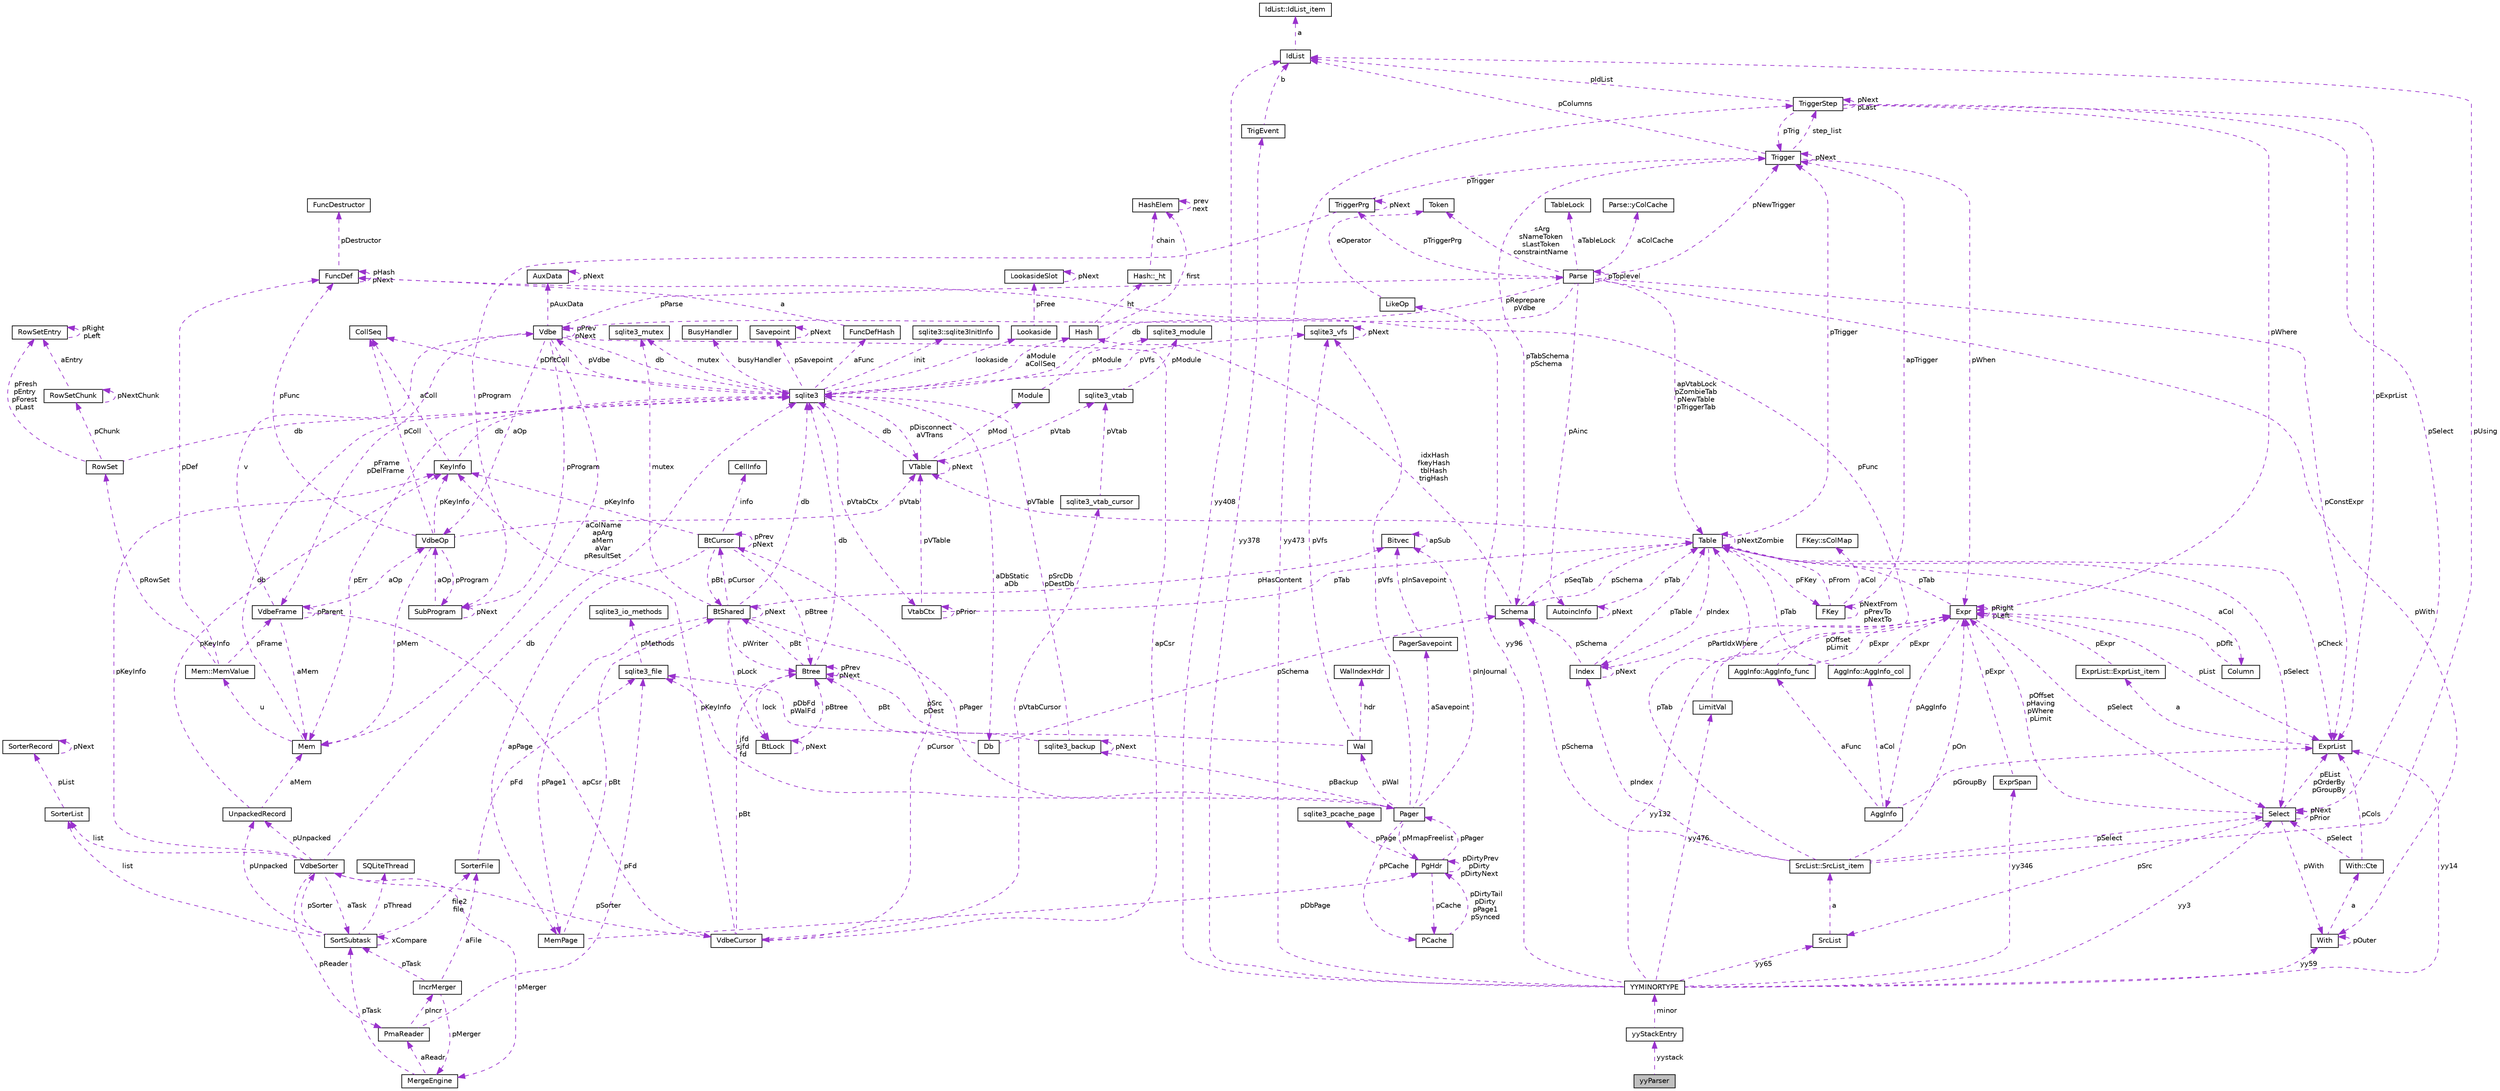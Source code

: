 digraph "yyParser"
{
  edge [fontname="Helvetica",fontsize="10",labelfontname="Helvetica",labelfontsize="10"];
  node [fontname="Helvetica",fontsize="10",shape=record];
  Node1 [label="yyParser",height=0.2,width=0.4,color="black", fillcolor="grey75", style="filled", fontcolor="black"];
  Node2 -> Node1 [dir="back",color="darkorchid3",fontsize="10",style="dashed",label=" yystack" ,fontname="Helvetica"];
  Node2 [label="yyStackEntry",height=0.2,width=0.4,color="black", fillcolor="white", style="filled",URL="$d8/d27/structyy_stack_entry.html"];
  Node3 -> Node2 [dir="back",color="darkorchid3",fontsize="10",style="dashed",label=" minor" ,fontname="Helvetica"];
  Node3 [label="YYMINORTYPE",height=0.2,width=0.4,color="black", fillcolor="white", style="filled",URL="$d7/d85/union_y_y_m_i_n_o_r_t_y_p_e.html"];
  Node4 -> Node3 [dir="back",color="darkorchid3",fontsize="10",style="dashed",label=" yy473" ,fontname="Helvetica"];
  Node4 [label="TriggerStep",height=0.2,width=0.4,color="black", fillcolor="white", style="filled",URL="$d6/d6c/struct_trigger_step.html"];
  Node4 -> Node4 [dir="back",color="darkorchid3",fontsize="10",style="dashed",label=" pNext\npLast" ,fontname="Helvetica"];
  Node5 -> Node4 [dir="back",color="darkorchid3",fontsize="10",style="dashed",label=" pWhere" ,fontname="Helvetica"];
  Node5 [label="Expr",height=0.2,width=0.4,color="black", fillcolor="white", style="filled",URL="$d1/dbc/struct_expr.html"];
  Node6 -> Node5 [dir="back",color="darkorchid3",fontsize="10",style="dashed",label=" pAggInfo" ,fontname="Helvetica"];
  Node6 [label="AggInfo",height=0.2,width=0.4,color="black", fillcolor="white", style="filled",URL="$d6/d85/struct_agg_info.html"];
  Node7 -> Node6 [dir="back",color="darkorchid3",fontsize="10",style="dashed",label=" aCol" ,fontname="Helvetica"];
  Node7 [label="AggInfo::AggInfo_col",height=0.2,width=0.4,color="black", fillcolor="white", style="filled",URL="$d8/dbd/struct_agg_info_1_1_agg_info__col.html"];
  Node5 -> Node7 [dir="back",color="darkorchid3",fontsize="10",style="dashed",label=" pExpr" ,fontname="Helvetica"];
  Node8 -> Node7 [dir="back",color="darkorchid3",fontsize="10",style="dashed",label=" pTab" ,fontname="Helvetica"];
  Node8 [label="Table",height=0.2,width=0.4,color="black", fillcolor="white", style="filled",URL="$d5/d0d/struct_table.html"];
  Node9 -> Node8 [dir="back",color="darkorchid3",fontsize="10",style="dashed",label=" pSchema" ,fontname="Helvetica"];
  Node9 [label="Schema",height=0.2,width=0.4,color="black", fillcolor="white", style="filled",URL="$df/d15/struct_schema.html"];
  Node8 -> Node9 [dir="back",color="darkorchid3",fontsize="10",style="dashed",label=" pSeqTab" ,fontname="Helvetica"];
  Node10 -> Node9 [dir="back",color="darkorchid3",fontsize="10",style="dashed",label=" idxHash\nfkeyHash\ntblHash\ntrigHash" ,fontname="Helvetica"];
  Node10 [label="Hash",height=0.2,width=0.4,color="black", fillcolor="white", style="filled",URL="$d2/d7a/struct_hash.html"];
  Node11 -> Node10 [dir="back",color="darkorchid3",fontsize="10",style="dashed",label=" ht" ,fontname="Helvetica"];
  Node11 [label="Hash::_ht",height=0.2,width=0.4,color="black", fillcolor="white", style="filled",URL="$dd/d00/struct_hash_1_1__ht.html"];
  Node12 -> Node11 [dir="back",color="darkorchid3",fontsize="10",style="dashed",label=" chain" ,fontname="Helvetica"];
  Node12 [label="HashElem",height=0.2,width=0.4,color="black", fillcolor="white", style="filled",URL="$df/d01/struct_hash_elem.html"];
  Node12 -> Node12 [dir="back",color="darkorchid3",fontsize="10",style="dashed",label=" prev\nnext" ,fontname="Helvetica"];
  Node12 -> Node10 [dir="back",color="darkorchid3",fontsize="10",style="dashed",label=" first" ,fontname="Helvetica"];
  Node13 -> Node8 [dir="back",color="darkorchid3",fontsize="10",style="dashed",label=" aCol" ,fontname="Helvetica"];
  Node13 [label="Column",height=0.2,width=0.4,color="black", fillcolor="white", style="filled",URL="$d0/d14/struct_column.html"];
  Node5 -> Node13 [dir="back",color="darkorchid3",fontsize="10",style="dashed",label=" pDflt" ,fontname="Helvetica"];
  Node14 -> Node8 [dir="back",color="darkorchid3",fontsize="10",style="dashed",label=" pFKey" ,fontname="Helvetica"];
  Node14 [label="FKey",height=0.2,width=0.4,color="black", fillcolor="white", style="filled",URL="$d0/dbd/struct_f_key.html"];
  Node15 -> Node14 [dir="back",color="darkorchid3",fontsize="10",style="dashed",label=" aCol" ,fontname="Helvetica"];
  Node15 [label="FKey::sColMap",height=0.2,width=0.4,color="black", fillcolor="white", style="filled",URL="$d9/dce/struct_f_key_1_1s_col_map.html"];
  Node14 -> Node14 [dir="back",color="darkorchid3",fontsize="10",style="dashed",label=" pNextFrom\npPrevTo\npNextTo" ,fontname="Helvetica"];
  Node8 -> Node14 [dir="back",color="darkorchid3",fontsize="10",style="dashed",label=" pFrom" ,fontname="Helvetica"];
  Node16 -> Node14 [dir="back",color="darkorchid3",fontsize="10",style="dashed",label=" apTrigger" ,fontname="Helvetica"];
  Node16 [label="Trigger",height=0.2,width=0.4,color="black", fillcolor="white", style="filled",URL="$d1/dd9/struct_trigger.html"];
  Node4 -> Node16 [dir="back",color="darkorchid3",fontsize="10",style="dashed",label=" step_list" ,fontname="Helvetica"];
  Node9 -> Node16 [dir="back",color="darkorchid3",fontsize="10",style="dashed",label=" pTabSchema\npSchema" ,fontname="Helvetica"];
  Node5 -> Node16 [dir="back",color="darkorchid3",fontsize="10",style="dashed",label=" pWhen" ,fontname="Helvetica"];
  Node17 -> Node16 [dir="back",color="darkorchid3",fontsize="10",style="dashed",label=" pColumns" ,fontname="Helvetica"];
  Node17 [label="IdList",height=0.2,width=0.4,color="black", fillcolor="white", style="filled",URL="$d6/d05/struct_id_list.html"];
  Node18 -> Node17 [dir="back",color="darkorchid3",fontsize="10",style="dashed",label=" a" ,fontname="Helvetica"];
  Node18 [label="IdList::IdList_item",height=0.2,width=0.4,color="black", fillcolor="white", style="filled",URL="$d2/d66/struct_id_list_1_1_id_list__item.html"];
  Node16 -> Node16 [dir="back",color="darkorchid3",fontsize="10",style="dashed",label=" pNext" ,fontname="Helvetica"];
  Node19 -> Node8 [dir="back",color="darkorchid3",fontsize="10",style="dashed",label=" pVTable" ,fontname="Helvetica"];
  Node19 [label="VTable",height=0.2,width=0.4,color="black", fillcolor="white", style="filled",URL="$db/d7e/struct_v_table.html"];
  Node20 -> Node19 [dir="back",color="darkorchid3",fontsize="10",style="dashed",label=" db" ,fontname="Helvetica"];
  Node20 [label="sqlite3",height=0.2,width=0.4,color="black", fillcolor="white", style="filled",URL="$d9/dcd/structsqlite3.html"];
  Node21 -> Node20 [dir="back",color="darkorchid3",fontsize="10",style="dashed",label=" pErr" ,fontname="Helvetica"];
  Node21 [label="Mem",height=0.2,width=0.4,color="black", fillcolor="white", style="filled",URL="$df/d48/struct_mem.html"];
  Node22 -> Node21 [dir="back",color="darkorchid3",fontsize="10",style="dashed",label=" u" ,fontname="Helvetica"];
  Node22 [label="Mem::MemValue",height=0.2,width=0.4,color="black", fillcolor="white", style="filled",URL="$d0/d3f/union_mem_1_1_mem_value.html"];
  Node23 -> Node22 [dir="back",color="darkorchid3",fontsize="10",style="dashed",label=" pFrame" ,fontname="Helvetica"];
  Node23 [label="VdbeFrame",height=0.2,width=0.4,color="black", fillcolor="white", style="filled",URL="$de/d74/struct_vdbe_frame.html"];
  Node21 -> Node23 [dir="back",color="darkorchid3",fontsize="10",style="dashed",label=" aMem" ,fontname="Helvetica"];
  Node24 -> Node23 [dir="back",color="darkorchid3",fontsize="10",style="dashed",label=" v" ,fontname="Helvetica"];
  Node24 [label="Vdbe",height=0.2,width=0.4,color="black", fillcolor="white", style="filled",URL="$db/df8/struct_vdbe.html"];
  Node24 -> Node24 [dir="back",color="darkorchid3",fontsize="10",style="dashed",label=" pPrev\npNext" ,fontname="Helvetica"];
  Node21 -> Node24 [dir="back",color="darkorchid3",fontsize="10",style="dashed",label=" aColName\napArg\naMem\naVar\npResultSet" ,fontname="Helvetica"];
  Node20 -> Node24 [dir="back",color="darkorchid3",fontsize="10",style="dashed",label=" db" ,fontname="Helvetica"];
  Node23 -> Node24 [dir="back",color="darkorchid3",fontsize="10",style="dashed",label=" pFrame\npDelFrame" ,fontname="Helvetica"];
  Node25 -> Node24 [dir="back",color="darkorchid3",fontsize="10",style="dashed",label=" pAuxData" ,fontname="Helvetica"];
  Node25 [label="AuxData",height=0.2,width=0.4,color="black", fillcolor="white", style="filled",URL="$d5/d59/struct_aux_data.html"];
  Node25 -> Node25 [dir="back",color="darkorchid3",fontsize="10",style="dashed",label=" pNext" ,fontname="Helvetica"];
  Node26 -> Node24 [dir="back",color="darkorchid3",fontsize="10",style="dashed",label=" pProgram" ,fontname="Helvetica"];
  Node26 [label="SubProgram",height=0.2,width=0.4,color="black", fillcolor="white", style="filled",URL="$d4/d16/struct_sub_program.html"];
  Node26 -> Node26 [dir="back",color="darkorchid3",fontsize="10",style="dashed",label=" pNext" ,fontname="Helvetica"];
  Node27 -> Node26 [dir="back",color="darkorchid3",fontsize="10",style="dashed",label=" aOp" ,fontname="Helvetica"];
  Node27 [label="VdbeOp",height=0.2,width=0.4,color="black", fillcolor="white", style="filled",URL="$d2/dd9/struct_vdbe_op.html"];
  Node21 -> Node27 [dir="back",color="darkorchid3",fontsize="10",style="dashed",label=" pMem" ,fontname="Helvetica"];
  Node28 -> Node27 [dir="back",color="darkorchid3",fontsize="10",style="dashed",label=" pColl" ,fontname="Helvetica"];
  Node28 [label="CollSeq",height=0.2,width=0.4,color="black", fillcolor="white", style="filled",URL="$d0/d7d/struct_coll_seq.html"];
  Node19 -> Node27 [dir="back",color="darkorchid3",fontsize="10",style="dashed",label=" pVtab" ,fontname="Helvetica"];
  Node26 -> Node27 [dir="back",color="darkorchid3",fontsize="10",style="dashed",label=" pProgram" ,fontname="Helvetica"];
  Node29 -> Node27 [dir="back",color="darkorchid3",fontsize="10",style="dashed",label=" pKeyInfo" ,fontname="Helvetica"];
  Node29 [label="KeyInfo",height=0.2,width=0.4,color="black", fillcolor="white", style="filled",URL="$dc/d2f/struct_key_info.html"];
  Node20 -> Node29 [dir="back",color="darkorchid3",fontsize="10",style="dashed",label=" db" ,fontname="Helvetica"];
  Node28 -> Node29 [dir="back",color="darkorchid3",fontsize="10",style="dashed",label=" aColl" ,fontname="Helvetica"];
  Node30 -> Node27 [dir="back",color="darkorchid3",fontsize="10",style="dashed",label=" pFunc" ,fontname="Helvetica"];
  Node30 [label="FuncDef",height=0.2,width=0.4,color="black", fillcolor="white", style="filled",URL="$df/d38/struct_func_def.html"];
  Node31 -> Node30 [dir="back",color="darkorchid3",fontsize="10",style="dashed",label=" pDestructor" ,fontname="Helvetica"];
  Node31 [label="FuncDestructor",height=0.2,width=0.4,color="black", fillcolor="white", style="filled",URL="$d5/da4/struct_func_destructor.html"];
  Node30 -> Node30 [dir="back",color="darkorchid3",fontsize="10",style="dashed",label=" pHash\npNext" ,fontname="Helvetica"];
  Node32 -> Node24 [dir="back",color="darkorchid3",fontsize="10",style="dashed",label=" apCsr" ,fontname="Helvetica"];
  Node32 [label="VdbeCursor",height=0.2,width=0.4,color="black", fillcolor="white", style="filled",URL="$d5/dd1/struct_vdbe_cursor.html"];
  Node33 -> Node32 [dir="back",color="darkorchid3",fontsize="10",style="dashed",label=" pCursor" ,fontname="Helvetica"];
  Node33 [label="BtCursor",height=0.2,width=0.4,color="black", fillcolor="white", style="filled",URL="$db/d2c/struct_bt_cursor.html"];
  Node33 -> Node33 [dir="back",color="darkorchid3",fontsize="10",style="dashed",label=" pPrev\npNext" ,fontname="Helvetica"];
  Node34 -> Node33 [dir="back",color="darkorchid3",fontsize="10",style="dashed",label=" info" ,fontname="Helvetica"];
  Node34 [label="CellInfo",height=0.2,width=0.4,color="black", fillcolor="white", style="filled",URL="$de/dbe/struct_cell_info.html"];
  Node35 -> Node33 [dir="back",color="darkorchid3",fontsize="10",style="dashed",label=" pBt" ,fontname="Helvetica"];
  Node35 [label="BtShared",height=0.2,width=0.4,color="black", fillcolor="white", style="filled",URL="$d3/d1f/struct_bt_shared.html"];
  Node33 -> Node35 [dir="back",color="darkorchid3",fontsize="10",style="dashed",label=" pCursor" ,fontname="Helvetica"];
  Node35 -> Node35 [dir="back",color="darkorchid3",fontsize="10",style="dashed",label=" pNext" ,fontname="Helvetica"];
  Node20 -> Node35 [dir="back",color="darkorchid3",fontsize="10",style="dashed",label=" db" ,fontname="Helvetica"];
  Node36 -> Node35 [dir="back",color="darkorchid3",fontsize="10",style="dashed",label=" pHasContent" ,fontname="Helvetica"];
  Node36 [label="Bitvec",height=0.2,width=0.4,color="black", fillcolor="white", style="filled",URL="$d1/d89/struct_bitvec.html"];
  Node36 -> Node36 [dir="back",color="darkorchid3",fontsize="10",style="dashed",label=" apSub" ,fontname="Helvetica"];
  Node37 -> Node35 [dir="back",color="darkorchid3",fontsize="10",style="dashed",label=" mutex" ,fontname="Helvetica"];
  Node37 [label="sqlite3_mutex",height=0.2,width=0.4,color="black", fillcolor="white", style="filled",URL="$d5/d3c/structsqlite3__mutex.html"];
  Node38 -> Node35 [dir="back",color="darkorchid3",fontsize="10",style="dashed",label=" pLock" ,fontname="Helvetica"];
  Node38 [label="BtLock",height=0.2,width=0.4,color="black", fillcolor="white", style="filled",URL="$d1/d28/struct_bt_lock.html"];
  Node38 -> Node38 [dir="back",color="darkorchid3",fontsize="10",style="dashed",label=" pNext" ,fontname="Helvetica"];
  Node39 -> Node38 [dir="back",color="darkorchid3",fontsize="10",style="dashed",label=" pBtree" ,fontname="Helvetica"];
  Node39 [label="Btree",height=0.2,width=0.4,color="black", fillcolor="white", style="filled",URL="$d9/d90/struct_btree.html"];
  Node35 -> Node39 [dir="back",color="darkorchid3",fontsize="10",style="dashed",label=" pBt" ,fontname="Helvetica"];
  Node20 -> Node39 [dir="back",color="darkorchid3",fontsize="10",style="dashed",label=" db" ,fontname="Helvetica"];
  Node38 -> Node39 [dir="back",color="darkorchid3",fontsize="10",style="dashed",label=" lock" ,fontname="Helvetica"];
  Node39 -> Node39 [dir="back",color="darkorchid3",fontsize="10",style="dashed",label=" pPrev\npNext" ,fontname="Helvetica"];
  Node40 -> Node35 [dir="back",color="darkorchid3",fontsize="10",style="dashed",label=" pPage1" ,fontname="Helvetica"];
  Node40 [label="MemPage",height=0.2,width=0.4,color="black", fillcolor="white", style="filled",URL="$d8/d9f/struct_mem_page.html"];
  Node35 -> Node40 [dir="back",color="darkorchid3",fontsize="10",style="dashed",label=" pBt" ,fontname="Helvetica"];
  Node41 -> Node40 [dir="back",color="darkorchid3",fontsize="10",style="dashed",label=" pDbPage" ,fontname="Helvetica"];
  Node41 [label="PgHdr",height=0.2,width=0.4,color="black", fillcolor="white", style="filled",URL="$d7/de5/struct_pg_hdr.html"];
  Node42 -> Node41 [dir="back",color="darkorchid3",fontsize="10",style="dashed",label=" pPage" ,fontname="Helvetica"];
  Node42 [label="sqlite3_pcache_page",height=0.2,width=0.4,color="black", fillcolor="white", style="filled",URL="$d8/d72/structsqlite3__pcache__page.html"];
  Node43 -> Node41 [dir="back",color="darkorchid3",fontsize="10",style="dashed",label=" pCache" ,fontname="Helvetica"];
  Node43 [label="PCache",height=0.2,width=0.4,color="black", fillcolor="white", style="filled",URL="$d3/d3e/struct_p_cache.html"];
  Node41 -> Node43 [dir="back",color="darkorchid3",fontsize="10",style="dashed",label=" pDirtyTail\npDirty\npPage1\npSynced" ,fontname="Helvetica"];
  Node41 -> Node41 [dir="back",color="darkorchid3",fontsize="10",style="dashed",label=" pDirtyPrev\npDirty\npDirtyNext" ,fontname="Helvetica"];
  Node44 -> Node41 [dir="back",color="darkorchid3",fontsize="10",style="dashed",label=" pPager" ,fontname="Helvetica"];
  Node44 [label="Pager",height=0.2,width=0.4,color="black", fillcolor="white", style="filled",URL="$d0/dba/struct_pager.html"];
  Node43 -> Node44 [dir="back",color="darkorchid3",fontsize="10",style="dashed",label=" pPCache" ,fontname="Helvetica"];
  Node45 -> Node44 [dir="back",color="darkorchid3",fontsize="10",style="dashed",label=" pBackup" ,fontname="Helvetica"];
  Node45 [label="sqlite3_backup",height=0.2,width=0.4,color="black", fillcolor="white", style="filled",URL="$d4/da8/structsqlite3__backup.html"];
  Node45 -> Node45 [dir="back",color="darkorchid3",fontsize="10",style="dashed",label=" pNext" ,fontname="Helvetica"];
  Node20 -> Node45 [dir="back",color="darkorchid3",fontsize="10",style="dashed",label=" pSrcDb\npDestDb" ,fontname="Helvetica"];
  Node39 -> Node45 [dir="back",color="darkorchid3",fontsize="10",style="dashed",label=" pSrc\npDest" ,fontname="Helvetica"];
  Node36 -> Node44 [dir="back",color="darkorchid3",fontsize="10",style="dashed",label=" pInJournal" ,fontname="Helvetica"];
  Node46 -> Node44 [dir="back",color="darkorchid3",fontsize="10",style="dashed",label=" jfd\nsjfd\nfd" ,fontname="Helvetica"];
  Node46 [label="sqlite3_file",height=0.2,width=0.4,color="black", fillcolor="white", style="filled",URL="$db/db0/structsqlite3__file.html"];
  Node47 -> Node46 [dir="back",color="darkorchid3",fontsize="10",style="dashed",label=" pMethods" ,fontname="Helvetica"];
  Node47 [label="sqlite3_io_methods",height=0.2,width=0.4,color="black", fillcolor="white", style="filled",URL="$d9/df3/structsqlite3__io__methods.html"];
  Node48 -> Node44 [dir="back",color="darkorchid3",fontsize="10",style="dashed",label=" pVfs" ,fontname="Helvetica"];
  Node48 [label="sqlite3_vfs",height=0.2,width=0.4,color="black", fillcolor="white", style="filled",URL="$d3/d36/structsqlite3__vfs.html"];
  Node48 -> Node48 [dir="back",color="darkorchid3",fontsize="10",style="dashed",label=" pNext" ,fontname="Helvetica"];
  Node41 -> Node44 [dir="back",color="darkorchid3",fontsize="10",style="dashed",label=" pMmapFreelist" ,fontname="Helvetica"];
  Node49 -> Node44 [dir="back",color="darkorchid3",fontsize="10",style="dashed",label=" pWal" ,fontname="Helvetica"];
  Node49 [label="Wal",height=0.2,width=0.4,color="black", fillcolor="white", style="filled",URL="$d6/d4d/struct_wal.html"];
  Node46 -> Node49 [dir="back",color="darkorchid3",fontsize="10",style="dashed",label=" pDbFd\npWalFd" ,fontname="Helvetica"];
  Node48 -> Node49 [dir="back",color="darkorchid3",fontsize="10",style="dashed",label=" pVfs" ,fontname="Helvetica"];
  Node50 -> Node49 [dir="back",color="darkorchid3",fontsize="10",style="dashed",label=" hdr" ,fontname="Helvetica"];
  Node50 [label="WalIndexHdr",height=0.2,width=0.4,color="black", fillcolor="white", style="filled",URL="$d8/de9/struct_wal_index_hdr.html"];
  Node51 -> Node44 [dir="back",color="darkorchid3",fontsize="10",style="dashed",label=" aSavepoint" ,fontname="Helvetica"];
  Node51 [label="PagerSavepoint",height=0.2,width=0.4,color="black", fillcolor="white", style="filled",URL="$de/deb/struct_pager_savepoint.html"];
  Node36 -> Node51 [dir="back",color="darkorchid3",fontsize="10",style="dashed",label=" pInSavepoint" ,fontname="Helvetica"];
  Node39 -> Node35 [dir="back",color="darkorchid3",fontsize="10",style="dashed",label=" pWriter" ,fontname="Helvetica"];
  Node44 -> Node35 [dir="back",color="darkorchid3",fontsize="10",style="dashed",label=" pPager" ,fontname="Helvetica"];
  Node40 -> Node33 [dir="back",color="darkorchid3",fontsize="10",style="dashed",label=" apPage" ,fontname="Helvetica"];
  Node29 -> Node33 [dir="back",color="darkorchid3",fontsize="10",style="dashed",label=" pKeyInfo" ,fontname="Helvetica"];
  Node39 -> Node33 [dir="back",color="darkorchid3",fontsize="10",style="dashed",label=" pBtree" ,fontname="Helvetica"];
  Node52 -> Node32 [dir="back",color="darkorchid3",fontsize="10",style="dashed",label=" pVtabCursor" ,fontname="Helvetica"];
  Node52 [label="sqlite3_vtab_cursor",height=0.2,width=0.4,color="black", fillcolor="white", style="filled",URL="$d3/d17/structsqlite3__vtab__cursor.html"];
  Node53 -> Node52 [dir="back",color="darkorchid3",fontsize="10",style="dashed",label=" pVtab" ,fontname="Helvetica"];
  Node53 [label="sqlite3_vtab",height=0.2,width=0.4,color="black", fillcolor="white", style="filled",URL="$d3/d12/structsqlite3__vtab.html"];
  Node54 -> Node53 [dir="back",color="darkorchid3",fontsize="10",style="dashed",label=" pModule" ,fontname="Helvetica"];
  Node54 [label="sqlite3_module",height=0.2,width=0.4,color="black", fillcolor="white", style="filled",URL="$dd/de4/structsqlite3__module.html"];
  Node55 -> Node32 [dir="back",color="darkorchid3",fontsize="10",style="dashed",label=" pSorter" ,fontname="Helvetica"];
  Node55 [label="VdbeSorter",height=0.2,width=0.4,color="black", fillcolor="white", style="filled",URL="$d3/d85/struct_vdbe_sorter.html"];
  Node56 -> Node55 [dir="back",color="darkorchid3",fontsize="10",style="dashed",label=" list" ,fontname="Helvetica"];
  Node56 [label="SorterList",height=0.2,width=0.4,color="black", fillcolor="white", style="filled",URL="$db/de4/struct_sorter_list.html"];
  Node57 -> Node56 [dir="back",color="darkorchid3",fontsize="10",style="dashed",label=" pList" ,fontname="Helvetica"];
  Node57 [label="SorterRecord",height=0.2,width=0.4,color="black", fillcolor="white", style="filled",URL="$da/d71/struct_sorter_record.html"];
  Node57 -> Node57 [dir="back",color="darkorchid3",fontsize="10",style="dashed",label=" pNext" ,fontname="Helvetica"];
  Node20 -> Node55 [dir="back",color="darkorchid3",fontsize="10",style="dashed",label=" db" ,fontname="Helvetica"];
  Node58 -> Node55 [dir="back",color="darkorchid3",fontsize="10",style="dashed",label=" pMerger" ,fontname="Helvetica"];
  Node58 [label="MergeEngine",height=0.2,width=0.4,color="black", fillcolor="white", style="filled",URL="$d0/db7/struct_merge_engine.html"];
  Node59 -> Node58 [dir="back",color="darkorchid3",fontsize="10",style="dashed",label=" aReadr" ,fontname="Helvetica"];
  Node59 [label="PmaReader",height=0.2,width=0.4,color="black", fillcolor="white", style="filled",URL="$de/d4a/struct_pma_reader.html"];
  Node46 -> Node59 [dir="back",color="darkorchid3",fontsize="10",style="dashed",label=" pFd" ,fontname="Helvetica"];
  Node60 -> Node59 [dir="back",color="darkorchid3",fontsize="10",style="dashed",label=" pIncr" ,fontname="Helvetica"];
  Node60 [label="IncrMerger",height=0.2,width=0.4,color="black", fillcolor="white", style="filled",URL="$dd/dd9/struct_incr_merger.html"];
  Node58 -> Node60 [dir="back",color="darkorchid3",fontsize="10",style="dashed",label=" pMerger" ,fontname="Helvetica"];
  Node61 -> Node60 [dir="back",color="darkorchid3",fontsize="10",style="dashed",label=" aFile" ,fontname="Helvetica"];
  Node61 [label="SorterFile",height=0.2,width=0.4,color="black", fillcolor="white", style="filled",URL="$d7/d17/struct_sorter_file.html"];
  Node46 -> Node61 [dir="back",color="darkorchid3",fontsize="10",style="dashed",label=" pFd" ,fontname="Helvetica"];
  Node62 -> Node60 [dir="back",color="darkorchid3",fontsize="10",style="dashed",label=" pTask" ,fontname="Helvetica"];
  Node62 [label="SortSubtask",height=0.2,width=0.4,color="black", fillcolor="white", style="filled",URL="$d9/db9/struct_sort_subtask.html"];
  Node56 -> Node62 [dir="back",color="darkorchid3",fontsize="10",style="dashed",label=" list" ,fontname="Helvetica"];
  Node55 -> Node62 [dir="back",color="darkorchid3",fontsize="10",style="dashed",label=" pSorter" ,fontname="Helvetica"];
  Node63 -> Node62 [dir="back",color="darkorchid3",fontsize="10",style="dashed",label=" pThread" ,fontname="Helvetica"];
  Node63 [label="SQLiteThread",height=0.2,width=0.4,color="black", fillcolor="white", style="filled",URL="$d7/d64/struct_s_q_lite_thread.html"];
  Node64 -> Node62 [dir="back",color="darkorchid3",fontsize="10",style="dashed",label=" pUnpacked" ,fontname="Helvetica"];
  Node64 [label="UnpackedRecord",height=0.2,width=0.4,color="black", fillcolor="white", style="filled",URL="$d9/d48/struct_unpacked_record.html"];
  Node21 -> Node64 [dir="back",color="darkorchid3",fontsize="10",style="dashed",label=" aMem" ,fontname="Helvetica"];
  Node29 -> Node64 [dir="back",color="darkorchid3",fontsize="10",style="dashed",label=" pKeyInfo" ,fontname="Helvetica"];
  Node61 -> Node62 [dir="back",color="darkorchid3",fontsize="10",style="dashed",label=" file2\nfile" ,fontname="Helvetica"];
  Node62 -> Node62 [dir="back",color="darkorchid3",fontsize="10",style="dashed",label=" xCompare" ,fontname="Helvetica"];
  Node62 -> Node58 [dir="back",color="darkorchid3",fontsize="10",style="dashed",label=" pTask" ,fontname="Helvetica"];
  Node59 -> Node55 [dir="back",color="darkorchid3",fontsize="10",style="dashed",label=" pReader" ,fontname="Helvetica"];
  Node29 -> Node55 [dir="back",color="darkorchid3",fontsize="10",style="dashed",label=" pKeyInfo" ,fontname="Helvetica"];
  Node64 -> Node55 [dir="back",color="darkorchid3",fontsize="10",style="dashed",label=" pUnpacked" ,fontname="Helvetica"];
  Node62 -> Node55 [dir="back",color="darkorchid3",fontsize="10",style="dashed",label=" aTask" ,fontname="Helvetica"];
  Node29 -> Node32 [dir="back",color="darkorchid3",fontsize="10",style="dashed",label=" pKeyInfo" ,fontname="Helvetica"];
  Node39 -> Node32 [dir="back",color="darkorchid3",fontsize="10",style="dashed",label=" pBt" ,fontname="Helvetica"];
  Node65 -> Node24 [dir="back",color="darkorchid3",fontsize="10",style="dashed",label=" pParse" ,fontname="Helvetica"];
  Node65 [label="Parse",height=0.2,width=0.4,color="black", fillcolor="white", style="filled",URL="$d6/dea/struct_parse.html"];
  Node24 -> Node65 [dir="back",color="darkorchid3",fontsize="10",style="dashed",label=" pReprepare\npVdbe" ,fontname="Helvetica"];
  Node20 -> Node65 [dir="back",color="darkorchid3",fontsize="10",style="dashed",label=" db" ,fontname="Helvetica"];
  Node66 -> Node65 [dir="back",color="darkorchid3",fontsize="10",style="dashed",label=" aTableLock" ,fontname="Helvetica"];
  Node66 [label="TableLock",height=0.2,width=0.4,color="black", fillcolor="white", style="filled",URL="$df/de3/struct_table_lock.html"];
  Node67 -> Node65 [dir="back",color="darkorchid3",fontsize="10",style="dashed",label=" sArg\nsNameToken\nsLastToken\nconstraintName" ,fontname="Helvetica"];
  Node67 [label="Token",height=0.2,width=0.4,color="black", fillcolor="white", style="filled",URL="$d9/d27/struct_token.html"];
  Node68 -> Node65 [dir="back",color="darkorchid3",fontsize="10",style="dashed",label=" pWith" ,fontname="Helvetica"];
  Node68 [label="With",height=0.2,width=0.4,color="black", fillcolor="white", style="filled",URL="$d9/d07/struct_with.html"];
  Node69 -> Node68 [dir="back",color="darkorchid3",fontsize="10",style="dashed",label=" a" ,fontname="Helvetica"];
  Node69 [label="With::Cte",height=0.2,width=0.4,color="black", fillcolor="white", style="filled",URL="$d2/d0c/struct_with_1_1_cte.html"];
  Node70 -> Node69 [dir="back",color="darkorchid3",fontsize="10",style="dashed",label=" pSelect" ,fontname="Helvetica"];
  Node70 [label="Select",height=0.2,width=0.4,color="black", fillcolor="white", style="filled",URL="$d2/d1c/struct_select.html"];
  Node5 -> Node70 [dir="back",color="darkorchid3",fontsize="10",style="dashed",label=" pOffset\npHaving\npWhere\npLimit" ,fontname="Helvetica"];
  Node68 -> Node70 [dir="back",color="darkorchid3",fontsize="10",style="dashed",label=" pWith" ,fontname="Helvetica"];
  Node70 -> Node70 [dir="back",color="darkorchid3",fontsize="10",style="dashed",label=" pNext\npPrior" ,fontname="Helvetica"];
  Node71 -> Node70 [dir="back",color="darkorchid3",fontsize="10",style="dashed",label=" pSrc" ,fontname="Helvetica"];
  Node71 [label="SrcList",height=0.2,width=0.4,color="black", fillcolor="white", style="filled",URL="$dc/dc1/struct_src_list.html"];
  Node72 -> Node71 [dir="back",color="darkorchid3",fontsize="10",style="dashed",label=" a" ,fontname="Helvetica"];
  Node72 [label="SrcList::SrcList_item",height=0.2,width=0.4,color="black", fillcolor="white", style="filled",URL="$d4/dc2/struct_src_list_1_1_src_list__item.html"];
  Node9 -> Node72 [dir="back",color="darkorchid3",fontsize="10",style="dashed",label=" pSchema" ,fontname="Helvetica"];
  Node5 -> Node72 [dir="back",color="darkorchid3",fontsize="10",style="dashed",label=" pOn" ,fontname="Helvetica"];
  Node17 -> Node72 [dir="back",color="darkorchid3",fontsize="10",style="dashed",label=" pUsing" ,fontname="Helvetica"];
  Node8 -> Node72 [dir="back",color="darkorchid3",fontsize="10",style="dashed",label=" pTab" ,fontname="Helvetica"];
  Node70 -> Node72 [dir="back",color="darkorchid3",fontsize="10",style="dashed",label=" pSelect" ,fontname="Helvetica"];
  Node73 -> Node72 [dir="back",color="darkorchid3",fontsize="10",style="dashed",label=" pIndex" ,fontname="Helvetica"];
  Node73 [label="Index",height=0.2,width=0.4,color="black", fillcolor="white", style="filled",URL="$dc/d6f/struct_index.html"];
  Node9 -> Node73 [dir="back",color="darkorchid3",fontsize="10",style="dashed",label=" pSchema" ,fontname="Helvetica"];
  Node5 -> Node73 [dir="back",color="darkorchid3",fontsize="10",style="dashed",label=" pPartIdxWhere" ,fontname="Helvetica"];
  Node8 -> Node73 [dir="back",color="darkorchid3",fontsize="10",style="dashed",label=" pTable" ,fontname="Helvetica"];
  Node73 -> Node73 [dir="back",color="darkorchid3",fontsize="10",style="dashed",label=" pNext" ,fontname="Helvetica"];
  Node74 -> Node70 [dir="back",color="darkorchid3",fontsize="10",style="dashed",label=" pEList\npOrderBy\npGroupBy" ,fontname="Helvetica"];
  Node74 [label="ExprList",height=0.2,width=0.4,color="black", fillcolor="white", style="filled",URL="$de/d20/struct_expr_list.html"];
  Node75 -> Node74 [dir="back",color="darkorchid3",fontsize="10",style="dashed",label=" a" ,fontname="Helvetica"];
  Node75 [label="ExprList::ExprList_item",height=0.2,width=0.4,color="black", fillcolor="white", style="filled",URL="$d8/d73/struct_expr_list_1_1_expr_list__item.html"];
  Node5 -> Node75 [dir="back",color="darkorchid3",fontsize="10",style="dashed",label=" pExpr" ,fontname="Helvetica"];
  Node74 -> Node69 [dir="back",color="darkorchid3",fontsize="10",style="dashed",label=" pCols" ,fontname="Helvetica"];
  Node68 -> Node68 [dir="back",color="darkorchid3",fontsize="10",style="dashed",label=" pOuter" ,fontname="Helvetica"];
  Node76 -> Node65 [dir="back",color="darkorchid3",fontsize="10",style="dashed",label=" aColCache" ,fontname="Helvetica"];
  Node76 [label="Parse::yColCache",height=0.2,width=0.4,color="black", fillcolor="white", style="filled",URL="$dd/de3/struct_parse_1_1y_col_cache.html"];
  Node8 -> Node65 [dir="back",color="darkorchid3",fontsize="10",style="dashed",label=" apVtabLock\npZombieTab\npNewTable\npTriggerTab" ,fontname="Helvetica"];
  Node16 -> Node65 [dir="back",color="darkorchid3",fontsize="10",style="dashed",label=" pNewTrigger" ,fontname="Helvetica"];
  Node77 -> Node65 [dir="back",color="darkorchid3",fontsize="10",style="dashed",label=" pTriggerPrg" ,fontname="Helvetica"];
  Node77 [label="TriggerPrg",height=0.2,width=0.4,color="black", fillcolor="white", style="filled",URL="$d4/da6/struct_trigger_prg.html"];
  Node26 -> Node77 [dir="back",color="darkorchid3",fontsize="10",style="dashed",label=" pProgram" ,fontname="Helvetica"];
  Node16 -> Node77 [dir="back",color="darkorchid3",fontsize="10",style="dashed",label=" pTrigger" ,fontname="Helvetica"];
  Node77 -> Node77 [dir="back",color="darkorchid3",fontsize="10",style="dashed",label=" pNext" ,fontname="Helvetica"];
  Node78 -> Node65 [dir="back",color="darkorchid3",fontsize="10",style="dashed",label=" pAinc" ,fontname="Helvetica"];
  Node78 [label="AutoincInfo",height=0.2,width=0.4,color="black", fillcolor="white", style="filled",URL="$d9/d68/struct_autoinc_info.html"];
  Node8 -> Node78 [dir="back",color="darkorchid3",fontsize="10",style="dashed",label=" pTab" ,fontname="Helvetica"];
  Node78 -> Node78 [dir="back",color="darkorchid3",fontsize="10",style="dashed",label=" pNext" ,fontname="Helvetica"];
  Node74 -> Node65 [dir="back",color="darkorchid3",fontsize="10",style="dashed",label=" pConstExpr" ,fontname="Helvetica"];
  Node65 -> Node65 [dir="back",color="darkorchid3",fontsize="10",style="dashed",label=" pToplevel" ,fontname="Helvetica"];
  Node27 -> Node24 [dir="back",color="darkorchid3",fontsize="10",style="dashed",label=" aOp" ,fontname="Helvetica"];
  Node23 -> Node23 [dir="back",color="darkorchid3",fontsize="10",style="dashed",label=" pParent" ,fontname="Helvetica"];
  Node32 -> Node23 [dir="back",color="darkorchid3",fontsize="10",style="dashed",label=" apCsr" ,fontname="Helvetica"];
  Node27 -> Node23 [dir="back",color="darkorchid3",fontsize="10",style="dashed",label=" aOp" ,fontname="Helvetica"];
  Node79 -> Node22 [dir="back",color="darkorchid3",fontsize="10",style="dashed",label=" pRowSet" ,fontname="Helvetica"];
  Node79 [label="RowSet",height=0.2,width=0.4,color="black", fillcolor="white", style="filled",URL="$d5/d67/struct_row_set.html"];
  Node20 -> Node79 [dir="back",color="darkorchid3",fontsize="10",style="dashed",label=" db" ,fontname="Helvetica"];
  Node80 -> Node79 [dir="back",color="darkorchid3",fontsize="10",style="dashed",label=" pChunk" ,fontname="Helvetica"];
  Node80 [label="RowSetChunk",height=0.2,width=0.4,color="black", fillcolor="white", style="filled",URL="$d0/dd7/struct_row_set_chunk.html"];
  Node80 -> Node80 [dir="back",color="darkorchid3",fontsize="10",style="dashed",label=" pNextChunk" ,fontname="Helvetica"];
  Node81 -> Node80 [dir="back",color="darkorchid3",fontsize="10",style="dashed",label=" aEntry" ,fontname="Helvetica"];
  Node81 [label="RowSetEntry",height=0.2,width=0.4,color="black", fillcolor="white", style="filled",URL="$da/d66/struct_row_set_entry.html"];
  Node81 -> Node81 [dir="back",color="darkorchid3",fontsize="10",style="dashed",label=" pRight\npLeft" ,fontname="Helvetica"];
  Node81 -> Node79 [dir="back",color="darkorchid3",fontsize="10",style="dashed",label=" pFresh\npEntry\npForest\npLast" ,fontname="Helvetica"];
  Node30 -> Node22 [dir="back",color="darkorchid3",fontsize="10",style="dashed",label=" pDef" ,fontname="Helvetica"];
  Node20 -> Node21 [dir="back",color="darkorchid3",fontsize="10",style="dashed",label=" db" ,fontname="Helvetica"];
  Node24 -> Node20 [dir="back",color="darkorchid3",fontsize="10",style="dashed",label=" pVdbe" ,fontname="Helvetica"];
  Node82 -> Node20 [dir="back",color="darkorchid3",fontsize="10",style="dashed",label=" pSavepoint" ,fontname="Helvetica"];
  Node82 [label="Savepoint",height=0.2,width=0.4,color="black", fillcolor="white", style="filled",URL="$db/dde/struct_savepoint.html"];
  Node82 -> Node82 [dir="back",color="darkorchid3",fontsize="10",style="dashed",label=" pNext" ,fontname="Helvetica"];
  Node83 -> Node20 [dir="back",color="darkorchid3",fontsize="10",style="dashed",label=" aFunc" ,fontname="Helvetica"];
  Node83 [label="FuncDefHash",height=0.2,width=0.4,color="black", fillcolor="white", style="filled",URL="$db/dfc/struct_func_def_hash.html"];
  Node30 -> Node83 [dir="back",color="darkorchid3",fontsize="10",style="dashed",label=" a" ,fontname="Helvetica"];
  Node84 -> Node20 [dir="back",color="darkorchid3",fontsize="10",style="dashed",label=" lookaside" ,fontname="Helvetica"];
  Node84 [label="Lookaside",height=0.2,width=0.4,color="black", fillcolor="white", style="filled",URL="$d4/d8a/struct_lookaside.html"];
  Node85 -> Node84 [dir="back",color="darkorchid3",fontsize="10",style="dashed",label=" pFree" ,fontname="Helvetica"];
  Node85 [label="LookasideSlot",height=0.2,width=0.4,color="black", fillcolor="white", style="filled",URL="$dd/d17/struct_lookaside_slot.html"];
  Node85 -> Node85 [dir="back",color="darkorchid3",fontsize="10",style="dashed",label=" pNext" ,fontname="Helvetica"];
  Node37 -> Node20 [dir="back",color="darkorchid3",fontsize="10",style="dashed",label=" mutex" ,fontname="Helvetica"];
  Node48 -> Node20 [dir="back",color="darkorchid3",fontsize="10",style="dashed",label=" pVfs" ,fontname="Helvetica"];
  Node86 -> Node20 [dir="back",color="darkorchid3",fontsize="10",style="dashed",label=" init" ,fontname="Helvetica"];
  Node86 [label="sqlite3::sqlite3InitInfo",height=0.2,width=0.4,color="black", fillcolor="white", style="filled",URL="$d7/d84/structsqlite3_1_1sqlite3_init_info.html"];
  Node87 -> Node20 [dir="back",color="darkorchid3",fontsize="10",style="dashed",label=" busyHandler" ,fontname="Helvetica"];
  Node87 [label="BusyHandler",height=0.2,width=0.4,color="black", fillcolor="white", style="filled",URL="$d4/d89/struct_busy_handler.html"];
  Node88 -> Node20 [dir="back",color="darkorchid3",fontsize="10",style="dashed",label=" pVtabCtx" ,fontname="Helvetica"];
  Node88 [label="VtabCtx",height=0.2,width=0.4,color="black", fillcolor="white", style="filled",URL="$de/dae/struct_vtab_ctx.html"];
  Node88 -> Node88 [dir="back",color="darkorchid3",fontsize="10",style="dashed",label=" pPrior" ,fontname="Helvetica"];
  Node19 -> Node88 [dir="back",color="darkorchid3",fontsize="10",style="dashed",label=" pVTable" ,fontname="Helvetica"];
  Node8 -> Node88 [dir="back",color="darkorchid3",fontsize="10",style="dashed",label=" pTab" ,fontname="Helvetica"];
  Node28 -> Node20 [dir="back",color="darkorchid3",fontsize="10",style="dashed",label=" pDfltColl" ,fontname="Helvetica"];
  Node19 -> Node20 [dir="back",color="darkorchid3",fontsize="10",style="dashed",label=" pDisconnect\naVTrans" ,fontname="Helvetica"];
  Node89 -> Node20 [dir="back",color="darkorchid3",fontsize="10",style="dashed",label=" aDbStatic\naDb" ,fontname="Helvetica"];
  Node89 [label="Db",height=0.2,width=0.4,color="black", fillcolor="white", style="filled",URL="$db/dd1/struct_db.html"];
  Node9 -> Node89 [dir="back",color="darkorchid3",fontsize="10",style="dashed",label=" pSchema" ,fontname="Helvetica"];
  Node39 -> Node89 [dir="back",color="darkorchid3",fontsize="10",style="dashed",label=" pBt" ,fontname="Helvetica"];
  Node10 -> Node20 [dir="back",color="darkorchid3",fontsize="10",style="dashed",label=" aModule\naCollSeq" ,fontname="Helvetica"];
  Node19 -> Node19 [dir="back",color="darkorchid3",fontsize="10",style="dashed",label=" pNext" ,fontname="Helvetica"];
  Node90 -> Node19 [dir="back",color="darkorchid3",fontsize="10",style="dashed",label=" pMod" ,fontname="Helvetica"];
  Node90 [label="Module",height=0.2,width=0.4,color="black", fillcolor="white", style="filled",URL="$d0/d3b/struct_module.html"];
  Node54 -> Node90 [dir="back",color="darkorchid3",fontsize="10",style="dashed",label=" pModule" ,fontname="Helvetica"];
  Node53 -> Node19 [dir="back",color="darkorchid3",fontsize="10",style="dashed",label=" pVtab" ,fontname="Helvetica"];
  Node8 -> Node8 [dir="back",color="darkorchid3",fontsize="10",style="dashed",label=" pNextZombie" ,fontname="Helvetica"];
  Node16 -> Node8 [dir="back",color="darkorchid3",fontsize="10",style="dashed",label=" pTrigger" ,fontname="Helvetica"];
  Node70 -> Node8 [dir="back",color="darkorchid3",fontsize="10",style="dashed",label=" pSelect" ,fontname="Helvetica"];
  Node74 -> Node8 [dir="back",color="darkorchid3",fontsize="10",style="dashed",label=" pCheck" ,fontname="Helvetica"];
  Node73 -> Node8 [dir="back",color="darkorchid3",fontsize="10",style="dashed",label=" pIndex" ,fontname="Helvetica"];
  Node91 -> Node6 [dir="back",color="darkorchid3",fontsize="10",style="dashed",label=" aFunc" ,fontname="Helvetica"];
  Node91 [label="AggInfo::AggInfo_func",height=0.2,width=0.4,color="black", fillcolor="white", style="filled",URL="$de/d24/struct_agg_info_1_1_agg_info__func.html"];
  Node5 -> Node91 [dir="back",color="darkorchid3",fontsize="10",style="dashed",label=" pExpr" ,fontname="Helvetica"];
  Node30 -> Node91 [dir="back",color="darkorchid3",fontsize="10",style="dashed",label=" pFunc" ,fontname="Helvetica"];
  Node74 -> Node6 [dir="back",color="darkorchid3",fontsize="10",style="dashed",label=" pGroupBy" ,fontname="Helvetica"];
  Node5 -> Node5 [dir="back",color="darkorchid3",fontsize="10",style="dashed",label=" pRight\npLeft" ,fontname="Helvetica"];
  Node8 -> Node5 [dir="back",color="darkorchid3",fontsize="10",style="dashed",label=" pTab" ,fontname="Helvetica"];
  Node70 -> Node5 [dir="back",color="darkorchid3",fontsize="10",style="dashed",label=" pSelect" ,fontname="Helvetica"];
  Node74 -> Node5 [dir="back",color="darkorchid3",fontsize="10",style="dashed",label=" pList" ,fontname="Helvetica"];
  Node17 -> Node4 [dir="back",color="darkorchid3",fontsize="10",style="dashed",label=" pIdList" ,fontname="Helvetica"];
  Node70 -> Node4 [dir="back",color="darkorchid3",fontsize="10",style="dashed",label=" pSelect" ,fontname="Helvetica"];
  Node16 -> Node4 [dir="back",color="darkorchid3",fontsize="10",style="dashed",label=" pTrig" ,fontname="Helvetica"];
  Node74 -> Node4 [dir="back",color="darkorchid3",fontsize="10",style="dashed",label=" pExprList" ,fontname="Helvetica"];
  Node5 -> Node3 [dir="back",color="darkorchid3",fontsize="10",style="dashed",label=" yy132" ,fontname="Helvetica"];
  Node92 -> Node3 [dir="back",color="darkorchid3",fontsize="10",style="dashed",label=" yy476" ,fontname="Helvetica"];
  Node92 [label="LimitVal",height=0.2,width=0.4,color="black", fillcolor="white", style="filled",URL="$d1/df2/struct_limit_val.html"];
  Node5 -> Node92 [dir="back",color="darkorchid3",fontsize="10",style="dashed",label=" pOffset\npLimit" ,fontname="Helvetica"];
  Node93 -> Node3 [dir="back",color="darkorchid3",fontsize="10",style="dashed",label=" yy96" ,fontname="Helvetica"];
  Node93 [label="LikeOp",height=0.2,width=0.4,color="black", fillcolor="white", style="filled",URL="$dd/d32/struct_like_op.html"];
  Node67 -> Node93 [dir="back",color="darkorchid3",fontsize="10",style="dashed",label=" eOperator" ,fontname="Helvetica"];
  Node17 -> Node3 [dir="back",color="darkorchid3",fontsize="10",style="dashed",label=" yy408" ,fontname="Helvetica"];
  Node68 -> Node3 [dir="back",color="darkorchid3",fontsize="10",style="dashed",label=" yy59" ,fontname="Helvetica"];
  Node94 -> Node3 [dir="back",color="darkorchid3",fontsize="10",style="dashed",label=" yy346" ,fontname="Helvetica"];
  Node94 [label="ExprSpan",height=0.2,width=0.4,color="black", fillcolor="white", style="filled",URL="$d6/d42/struct_expr_span.html"];
  Node5 -> Node94 [dir="back",color="darkorchid3",fontsize="10",style="dashed",label=" pExpr" ,fontname="Helvetica"];
  Node70 -> Node3 [dir="back",color="darkorchid3",fontsize="10",style="dashed",label=" yy3" ,fontname="Helvetica"];
  Node71 -> Node3 [dir="back",color="darkorchid3",fontsize="10",style="dashed",label=" yy65" ,fontname="Helvetica"];
  Node74 -> Node3 [dir="back",color="darkorchid3",fontsize="10",style="dashed",label=" yy14" ,fontname="Helvetica"];
  Node95 -> Node3 [dir="back",color="darkorchid3",fontsize="10",style="dashed",label=" yy378" ,fontname="Helvetica"];
  Node95 [label="TrigEvent",height=0.2,width=0.4,color="black", fillcolor="white", style="filled",URL="$da/d3d/struct_trig_event.html"];
  Node17 -> Node95 [dir="back",color="darkorchid3",fontsize="10",style="dashed",label=" b" ,fontname="Helvetica"];
}

